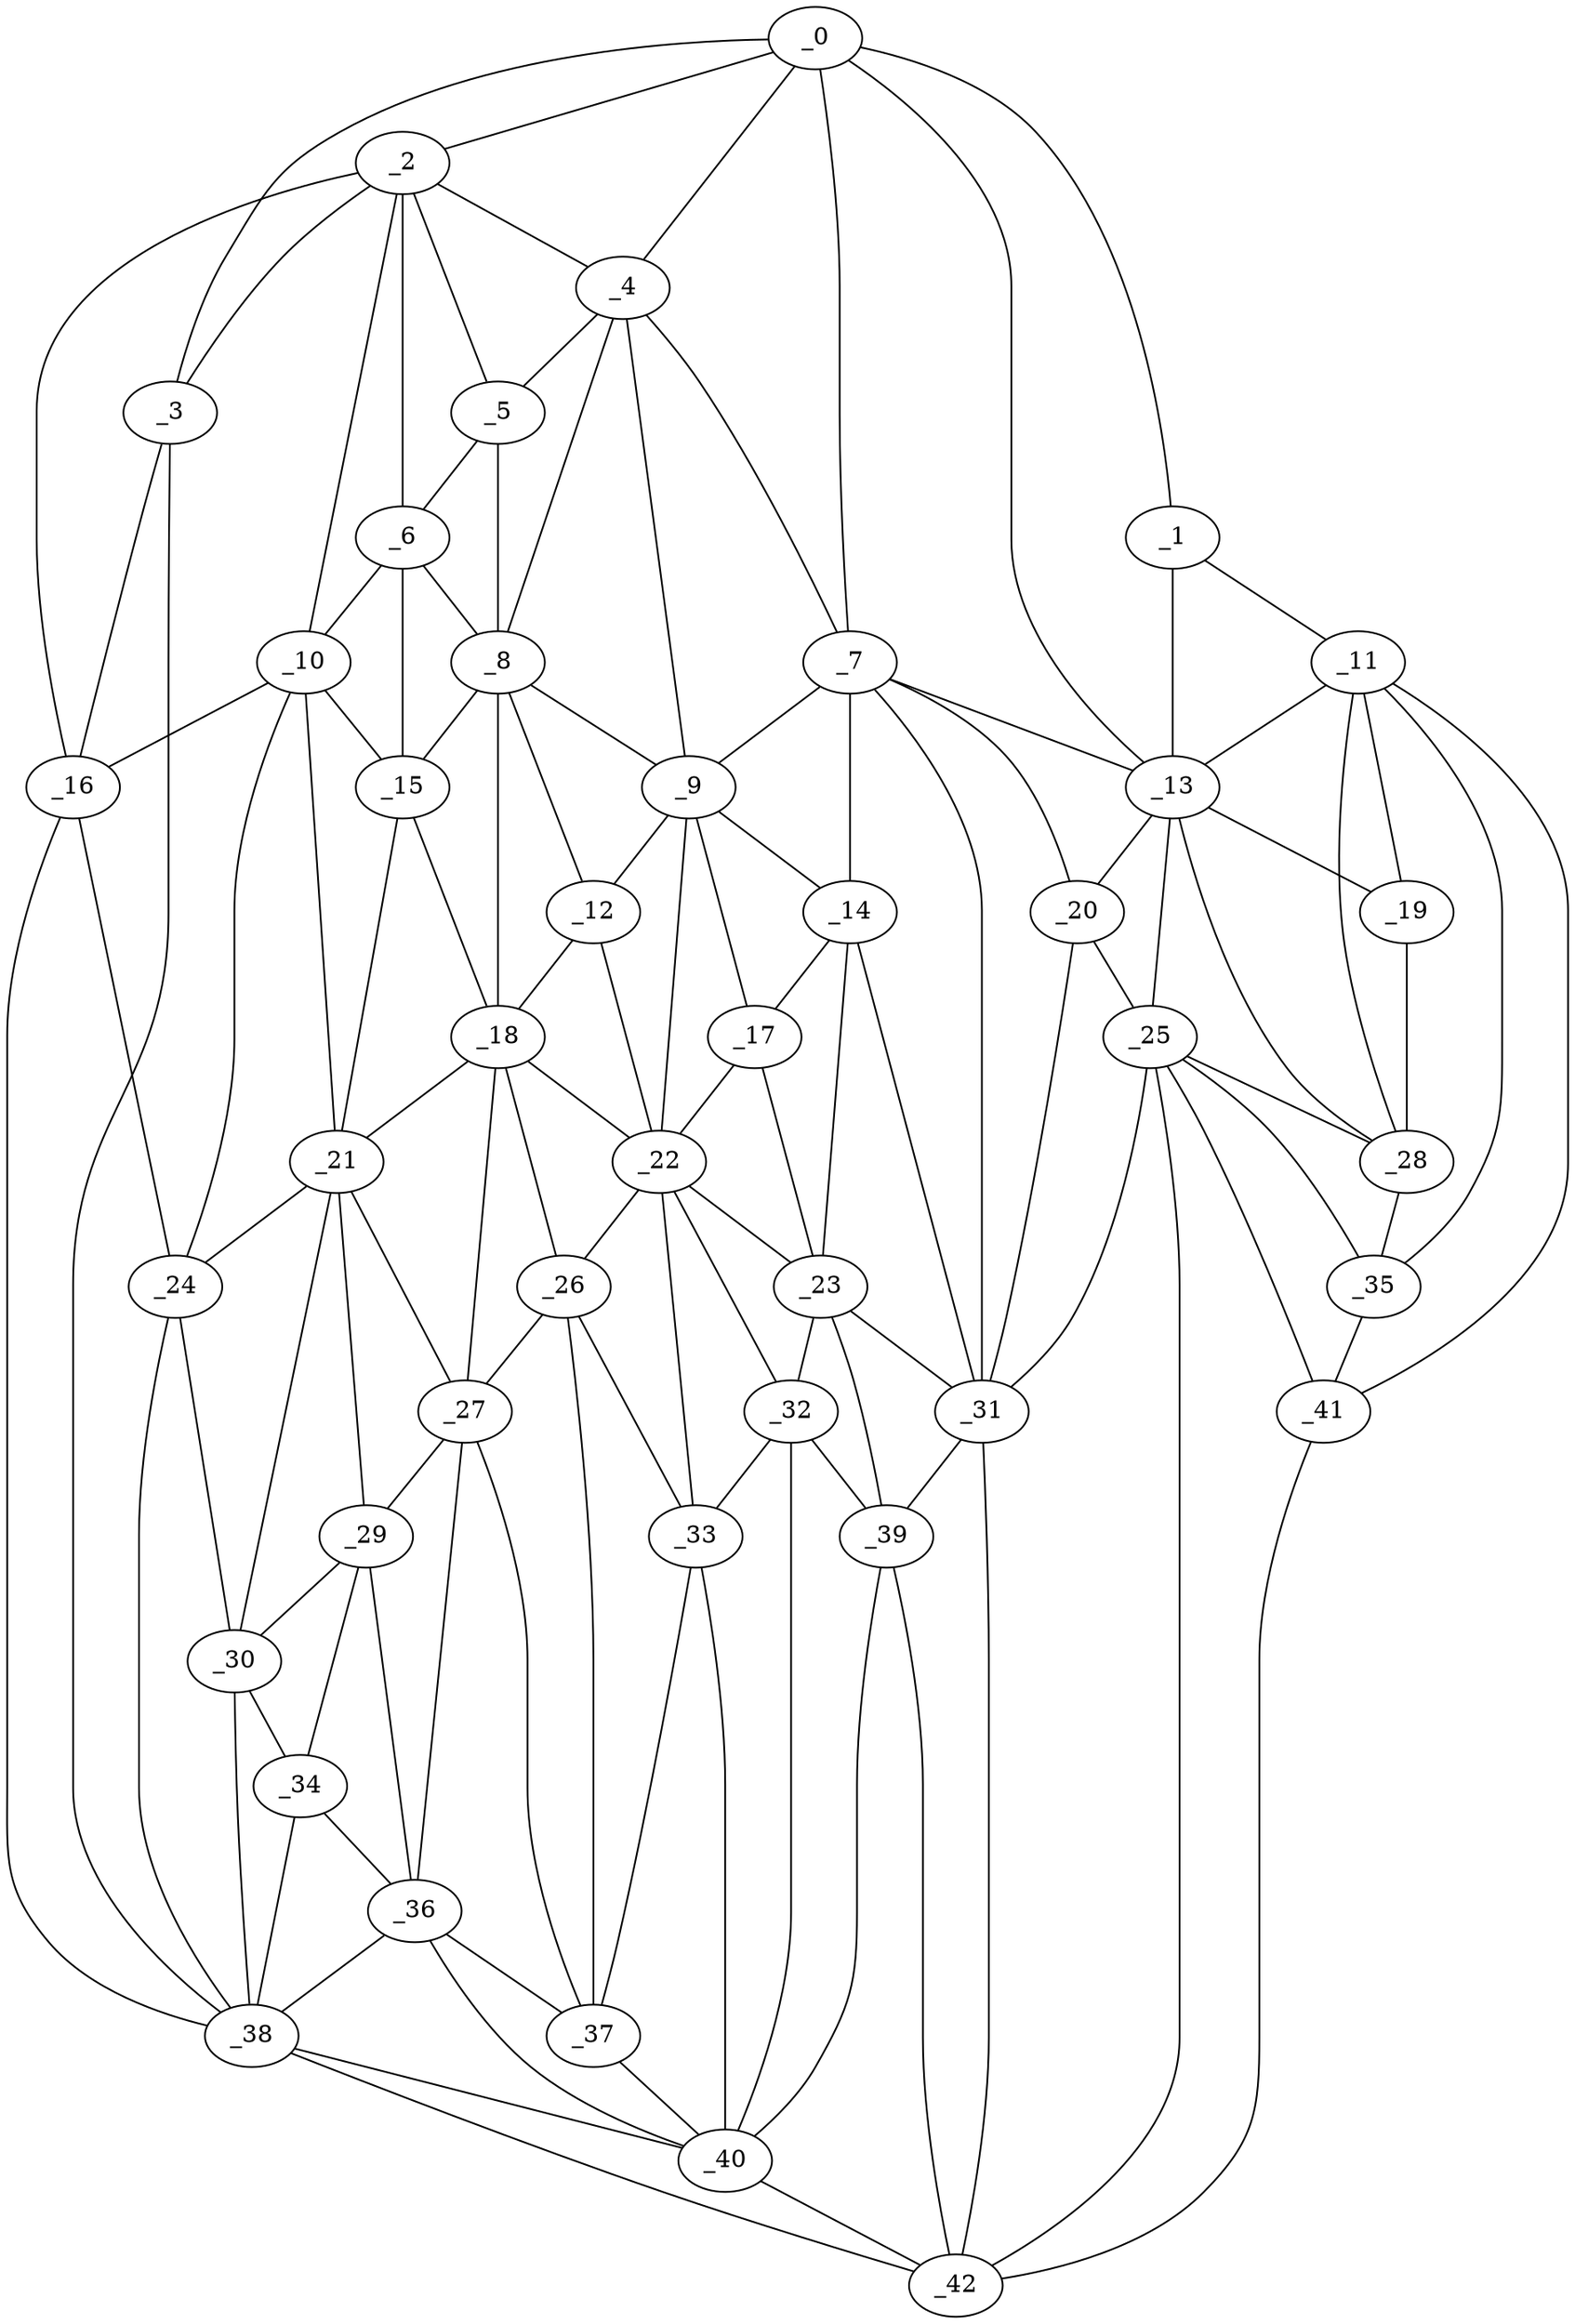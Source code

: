 graph "obj49__135.gxl" {
	_0	 [x=39,
		y=8];
	_1	 [x=48,
		y=3];
	_0 -- _1	 [valence=1];
	_2	 [x=48,
		y=94];
	_0 -- _2	 [valence=2];
	_3	 [x=49,
		y=122];
	_0 -- _3	 [valence=1];
	_4	 [x=51,
		y=78];
	_0 -- _4	 [valence=2];
	_7	 [x=61,
		y=42];
	_0 -- _7	 [valence=1];
	_13	 [x=68,
		y=21];
	_0 -- _13	 [valence=2];
	_11	 [x=66,
		y=4];
	_1 -- _11	 [valence=1];
	_1 -- _13	 [valence=2];
	_2 -- _3	 [valence=2];
	_2 -- _4	 [valence=2];
	_5	 [x=57,
		y=83];
	_2 -- _5	 [valence=1];
	_6	 [x=60,
		y=90];
	_2 -- _6	 [valence=1];
	_10	 [x=65,
		y=98];
	_2 -- _10	 [valence=2];
	_16	 [x=68,
		y=105];
	_2 -- _16	 [valence=1];
	_3 -- _16	 [valence=2];
	_38	 [x=91,
		y=109];
	_3 -- _38	 [valence=1];
	_4 -- _5	 [valence=1];
	_4 -- _7	 [valence=2];
	_8	 [x=62,
		y=80];
	_4 -- _8	 [valence=2];
	_9	 [x=63,
		y=59];
	_4 -- _9	 [valence=1];
	_5 -- _6	 [valence=2];
	_5 -- _8	 [valence=2];
	_6 -- _8	 [valence=2];
	_6 -- _10	 [valence=2];
	_15	 [x=68,
		y=89];
	_6 -- _15	 [valence=2];
	_7 -- _9	 [valence=2];
	_7 -- _13	 [valence=2];
	_14	 [x=68,
		y=52];
	_7 -- _14	 [valence=2];
	_20	 [x=74,
		y=29];
	_7 -- _20	 [valence=1];
	_31	 [x=83,
		y=43];
	_7 -- _31	 [valence=1];
	_8 -- _9	 [valence=1];
	_12	 [x=67,
		y=77];
	_8 -- _12	 [valence=1];
	_8 -- _15	 [valence=1];
	_18	 [x=71,
		y=85];
	_8 -- _18	 [valence=2];
	_9 -- _12	 [valence=2];
	_9 -- _14	 [valence=2];
	_17	 [x=69,
		y=56];
	_9 -- _17	 [valence=2];
	_22	 [x=76,
		y=72];
	_9 -- _22	 [valence=1];
	_10 -- _15	 [valence=2];
	_10 -- _16	 [valence=2];
	_21	 [x=74,
		y=92];
	_10 -- _21	 [valence=2];
	_24	 [x=78,
		y=102];
	_10 -- _24	 [valence=2];
	_11 -- _13	 [valence=1];
	_19	 [x=73,
		y=12];
	_11 -- _19	 [valence=2];
	_28	 [x=82,
		y=13];
	_11 -- _28	 [valence=2];
	_35	 [x=88,
		y=12];
	_11 -- _35	 [valence=1];
	_41	 [x=96,
		y=10];
	_11 -- _41	 [valence=1];
	_12 -- _18	 [valence=1];
	_12 -- _22	 [valence=2];
	_13 -- _19	 [valence=2];
	_13 -- _20	 [valence=2];
	_25	 [x=79,
		y=29];
	_13 -- _25	 [valence=1];
	_13 -- _28	 [valence=2];
	_14 -- _17	 [valence=2];
	_23	 [x=77,
		y=56];
	_14 -- _23	 [valence=1];
	_14 -- _31	 [valence=2];
	_15 -- _18	 [valence=2];
	_15 -- _21	 [valence=2];
	_16 -- _24	 [valence=2];
	_16 -- _38	 [valence=2];
	_17 -- _22	 [valence=2];
	_17 -- _23	 [valence=2];
	_18 -- _21	 [valence=2];
	_18 -- _22	 [valence=2];
	_26	 [x=81,
		y=77];
	_18 -- _26	 [valence=2];
	_27	 [x=81,
		y=83];
	_18 -- _27	 [valence=2];
	_19 -- _28	 [valence=1];
	_20 -- _25	 [valence=1];
	_20 -- _31	 [valence=2];
	_21 -- _24	 [valence=1];
	_21 -- _27	 [valence=2];
	_29	 [x=82,
		y=89];
	_21 -- _29	 [valence=2];
	_30	 [x=82,
		y=100];
	_21 -- _30	 [valence=2];
	_22 -- _23	 [valence=1];
	_22 -- _26	 [valence=2];
	_32	 [x=85,
		y=66];
	_22 -- _32	 [valence=2];
	_33	 [x=85,
		y=72];
	_22 -- _33	 [valence=2];
	_23 -- _31	 [valence=2];
	_23 -- _32	 [valence=2];
	_39	 [x=92,
		y=62];
	_23 -- _39	 [valence=2];
	_24 -- _30	 [valence=2];
	_24 -- _38	 [valence=2];
	_25 -- _28	 [valence=2];
	_25 -- _31	 [valence=1];
	_25 -- _35	 [valence=1];
	_25 -- _41	 [valence=2];
	_42	 [x=99,
		y=49];
	_25 -- _42	 [valence=1];
	_26 -- _27	 [valence=1];
	_26 -- _33	 [valence=2];
	_37	 [x=89,
		y=80];
	_26 -- _37	 [valence=2];
	_27 -- _29	 [valence=2];
	_36	 [x=88,
		y=85];
	_27 -- _36	 [valence=1];
	_27 -- _37	 [valence=2];
	_28 -- _35	 [valence=2];
	_29 -- _30	 [valence=2];
	_34	 [x=87,
		y=96];
	_29 -- _34	 [valence=2];
	_29 -- _36	 [valence=1];
	_30 -- _34	 [valence=1];
	_30 -- _38	 [valence=2];
	_31 -- _39	 [valence=2];
	_31 -- _42	 [valence=1];
	_32 -- _33	 [valence=1];
	_32 -- _39	 [valence=2];
	_40	 [x=94,
		y=70];
	_32 -- _40	 [valence=2];
	_33 -- _37	 [valence=2];
	_33 -- _40	 [valence=2];
	_34 -- _36	 [valence=1];
	_34 -- _38	 [valence=2];
	_35 -- _41	 [valence=2];
	_36 -- _37	 [valence=2];
	_36 -- _38	 [valence=1];
	_36 -- _40	 [valence=2];
	_37 -- _40	 [valence=1];
	_38 -- _40	 [valence=2];
	_38 -- _42	 [valence=1];
	_39 -- _40	 [valence=1];
	_39 -- _42	 [valence=2];
	_40 -- _42	 [valence=1];
	_41 -- _42	 [valence=1];
}
